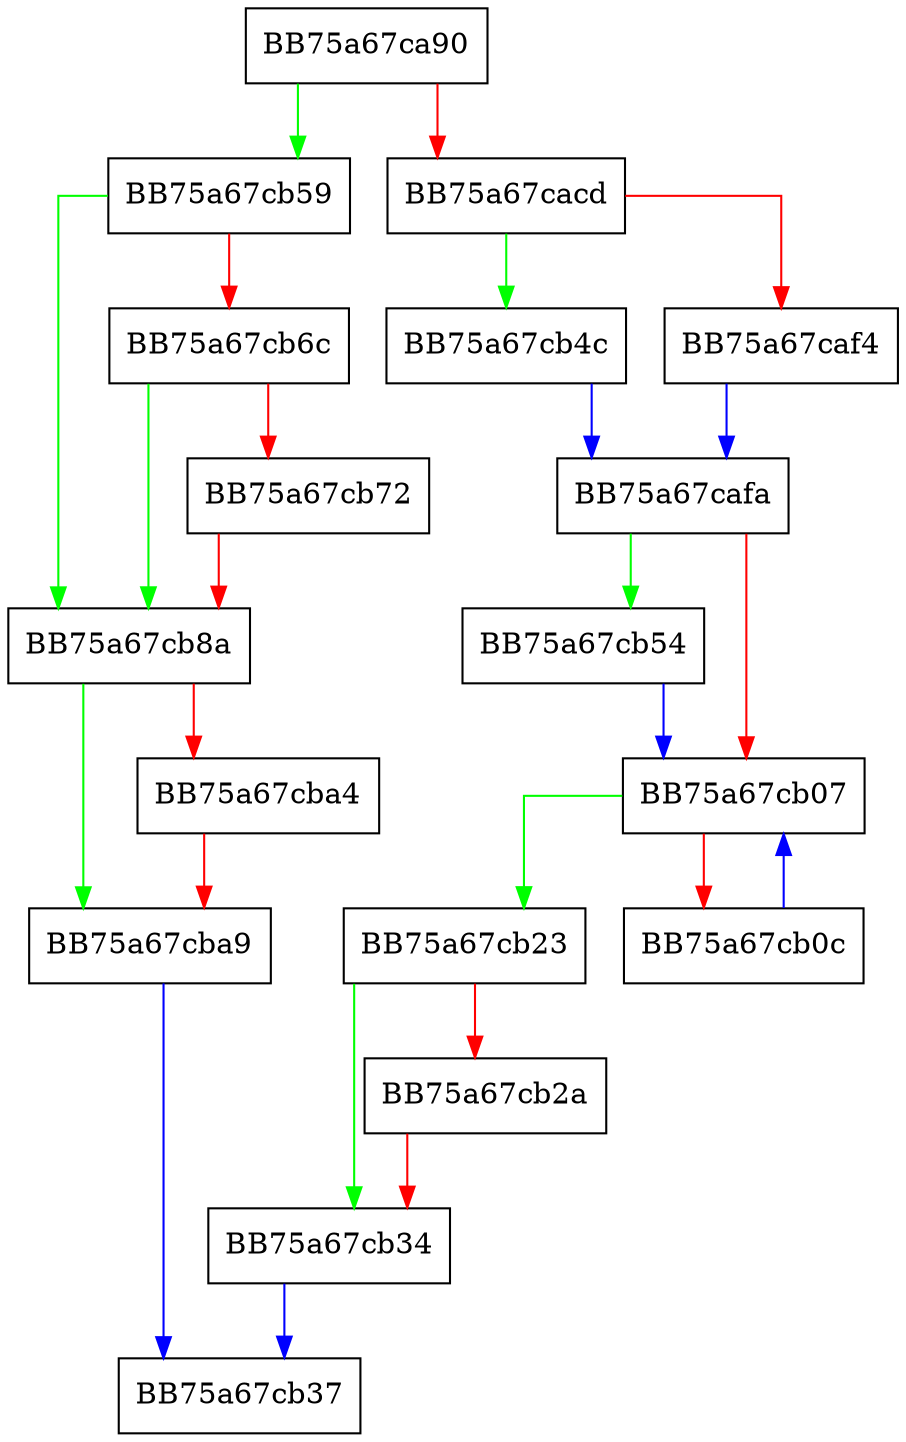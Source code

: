 digraph GetSystemDirectoryW {
  node [shape="box"];
  graph [splines=ortho];
  BB75a67ca90 -> BB75a67cb59 [color="green"];
  BB75a67ca90 -> BB75a67cacd [color="red"];
  BB75a67cacd -> BB75a67cb4c [color="green"];
  BB75a67cacd -> BB75a67caf4 [color="red"];
  BB75a67caf4 -> BB75a67cafa [color="blue"];
  BB75a67cafa -> BB75a67cb54 [color="green"];
  BB75a67cafa -> BB75a67cb07 [color="red"];
  BB75a67cb07 -> BB75a67cb23 [color="green"];
  BB75a67cb07 -> BB75a67cb0c [color="red"];
  BB75a67cb0c -> BB75a67cb07 [color="blue"];
  BB75a67cb23 -> BB75a67cb34 [color="green"];
  BB75a67cb23 -> BB75a67cb2a [color="red"];
  BB75a67cb2a -> BB75a67cb34 [color="red"];
  BB75a67cb34 -> BB75a67cb37 [color="blue"];
  BB75a67cb4c -> BB75a67cafa [color="blue"];
  BB75a67cb54 -> BB75a67cb07 [color="blue"];
  BB75a67cb59 -> BB75a67cb8a [color="green"];
  BB75a67cb59 -> BB75a67cb6c [color="red"];
  BB75a67cb6c -> BB75a67cb8a [color="green"];
  BB75a67cb6c -> BB75a67cb72 [color="red"];
  BB75a67cb72 -> BB75a67cb8a [color="red"];
  BB75a67cb8a -> BB75a67cba9 [color="green"];
  BB75a67cb8a -> BB75a67cba4 [color="red"];
  BB75a67cba4 -> BB75a67cba9 [color="red"];
  BB75a67cba9 -> BB75a67cb37 [color="blue"];
}